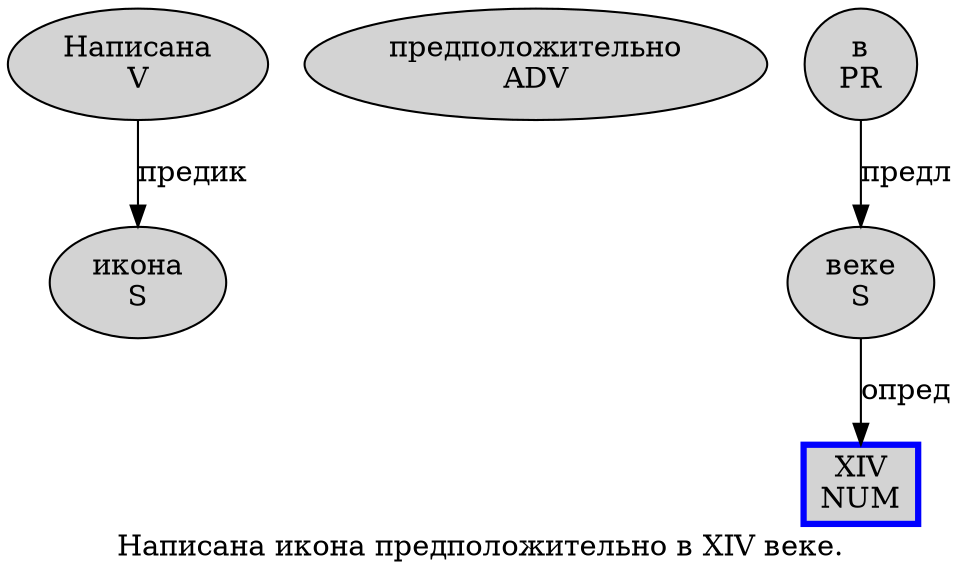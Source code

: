 digraph SENTENCE_925 {
	graph [label="Написана икона предположительно в XIV веке."]
	node [style=filled]
		0 [label="Написана
V" color="" fillcolor=lightgray penwidth=1 shape=ellipse]
		1 [label="икона
S" color="" fillcolor=lightgray penwidth=1 shape=ellipse]
		2 [label="предположительно
ADV" color="" fillcolor=lightgray penwidth=1 shape=ellipse]
		3 [label="в
PR" color="" fillcolor=lightgray penwidth=1 shape=ellipse]
		4 [label="XIV
NUM" color=blue fillcolor=lightgray penwidth=3 shape=box]
		5 [label="веке
S" color="" fillcolor=lightgray penwidth=1 shape=ellipse]
			5 -> 4 [label="опред"]
			3 -> 5 [label="предл"]
			0 -> 1 [label="предик"]
}